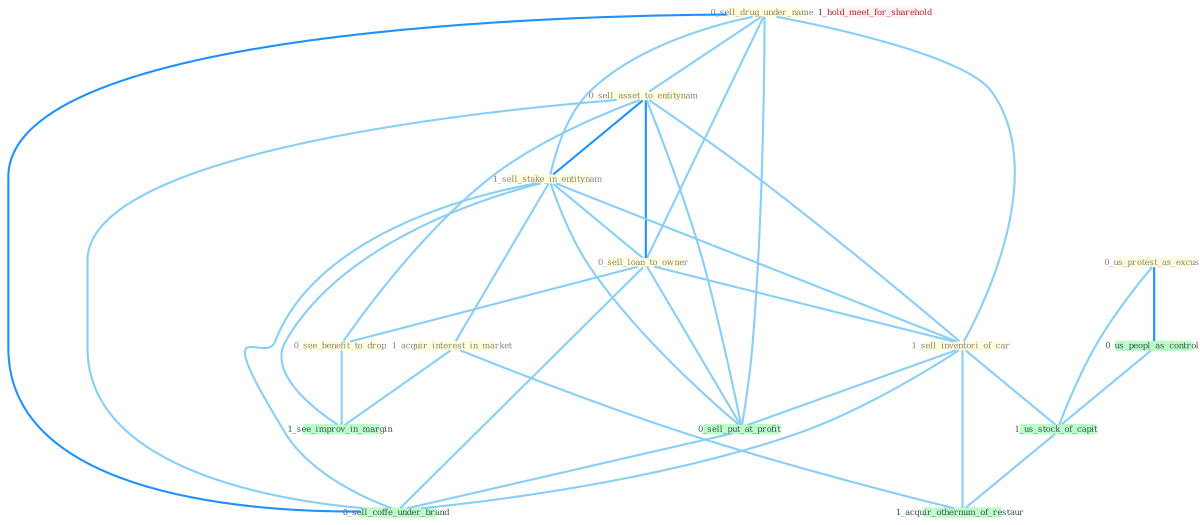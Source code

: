Graph G{ 
    node
    [shape=polygon,style=filled,width=.5,height=.06,color="#BDFCC9",fixedsize=true,fontsize=4,
    fontcolor="#2f4f4f"];
    {node
    [color="#ffffe0", fontcolor="#8b7d6b"] "0_sell_drug_under_name " "0_sell_asset_to_entitynam " "1_sell_stake_in_entitynam " "0_sell_loan_to_owner " "0_see_benefit_to_drop " "1_sell_inventori_of_car " "0_us_protest_as_excus " "1_acquir_interest_in_market "}
{node [color="#fff0f5", fontcolor="#b22222"] "1_hold_meet_for_sharehold "}
edge [color="#B0E2FF"];

	"0_sell_drug_under_name " -- "0_sell_asset_to_entitynam " [w="1", color="#87cefa" ];
	"0_sell_drug_under_name " -- "1_sell_stake_in_entitynam " [w="1", color="#87cefa" ];
	"0_sell_drug_under_name " -- "0_sell_loan_to_owner " [w="1", color="#87cefa" ];
	"0_sell_drug_under_name " -- "1_sell_inventori_of_car " [w="1", color="#87cefa" ];
	"0_sell_drug_under_name " -- "0_sell_put_at_profit " [w="1", color="#87cefa" ];
	"0_sell_drug_under_name " -- "0_sell_coffe_under_brand " [w="2", color="#1e90ff" , len=0.8];
	"0_sell_asset_to_entitynam " -- "1_sell_stake_in_entitynam " [w="2", color="#1e90ff" , len=0.8];
	"0_sell_asset_to_entitynam " -- "0_sell_loan_to_owner " [w="2", color="#1e90ff" , len=0.8];
	"0_sell_asset_to_entitynam " -- "0_see_benefit_to_drop " [w="1", color="#87cefa" ];
	"0_sell_asset_to_entitynam " -- "1_sell_inventori_of_car " [w="1", color="#87cefa" ];
	"0_sell_asset_to_entitynam " -- "0_sell_put_at_profit " [w="1", color="#87cefa" ];
	"0_sell_asset_to_entitynam " -- "0_sell_coffe_under_brand " [w="1", color="#87cefa" ];
	"1_sell_stake_in_entitynam " -- "0_sell_loan_to_owner " [w="1", color="#87cefa" ];
	"1_sell_stake_in_entitynam " -- "1_sell_inventori_of_car " [w="1", color="#87cefa" ];
	"1_sell_stake_in_entitynam " -- "1_acquir_interest_in_market " [w="1", color="#87cefa" ];
	"1_sell_stake_in_entitynam " -- "0_sell_put_at_profit " [w="1", color="#87cefa" ];
	"1_sell_stake_in_entitynam " -- "1_see_improv_in_margin " [w="1", color="#87cefa" ];
	"1_sell_stake_in_entitynam " -- "0_sell_coffe_under_brand " [w="1", color="#87cefa" ];
	"0_sell_loan_to_owner " -- "0_see_benefit_to_drop " [w="1", color="#87cefa" ];
	"0_sell_loan_to_owner " -- "1_sell_inventori_of_car " [w="1", color="#87cefa" ];
	"0_sell_loan_to_owner " -- "0_sell_put_at_profit " [w="1", color="#87cefa" ];
	"0_sell_loan_to_owner " -- "0_sell_coffe_under_brand " [w="1", color="#87cefa" ];
	"0_see_benefit_to_drop " -- "1_see_improv_in_margin " [w="1", color="#87cefa" ];
	"1_sell_inventori_of_car " -- "0_sell_put_at_profit " [w="1", color="#87cefa" ];
	"1_sell_inventori_of_car " -- "1_us_stock_of_capit " [w="1", color="#87cefa" ];
	"1_sell_inventori_of_car " -- "0_sell_coffe_under_brand " [w="1", color="#87cefa" ];
	"1_sell_inventori_of_car " -- "1_acquir_othernum_of_restaur " [w="1", color="#87cefa" ];
	"0_us_protest_as_excus " -- "0_us_peopl_as_control " [w="2", color="#1e90ff" , len=0.8];
	"0_us_protest_as_excus " -- "1_us_stock_of_capit " [w="1", color="#87cefa" ];
	"1_acquir_interest_in_market " -- "1_see_improv_in_margin " [w="1", color="#87cefa" ];
	"1_acquir_interest_in_market " -- "1_acquir_othernum_of_restaur " [w="1", color="#87cefa" ];
	"0_us_peopl_as_control " -- "1_us_stock_of_capit " [w="1", color="#87cefa" ];
	"0_sell_put_at_profit " -- "0_sell_coffe_under_brand " [w="1", color="#87cefa" ];
	"1_us_stock_of_capit " -- "1_acquir_othernum_of_restaur " [w="1", color="#87cefa" ];
}